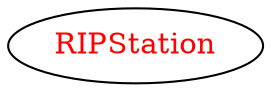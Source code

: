 digraph dependencyGraph {
 concentrate=true;
 ranksep="2.0";
 rankdir="LR"; 
 splines="ortho";
"RIPStation" [fontcolor="red"];
}